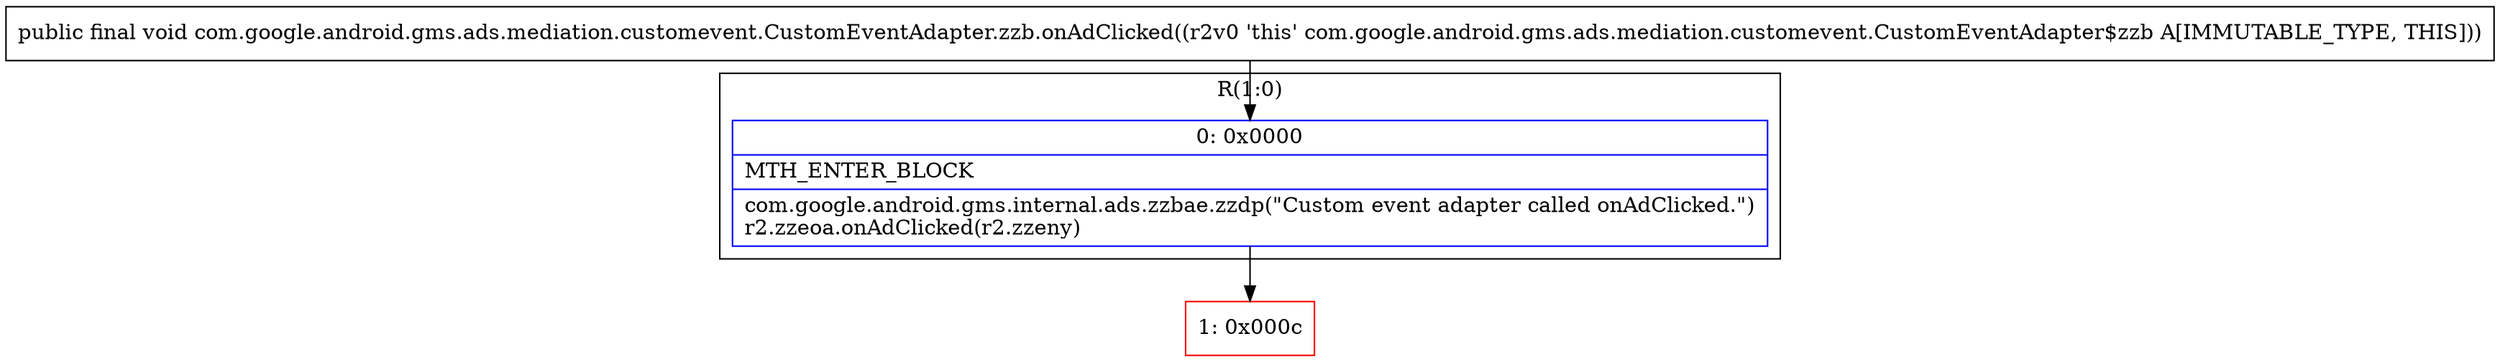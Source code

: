 digraph "CFG forcom.google.android.gms.ads.mediation.customevent.CustomEventAdapter.zzb.onAdClicked()V" {
subgraph cluster_Region_1347358628 {
label = "R(1:0)";
node [shape=record,color=blue];
Node_0 [shape=record,label="{0\:\ 0x0000|MTH_ENTER_BLOCK\l|com.google.android.gms.internal.ads.zzbae.zzdp(\"Custom event adapter called onAdClicked.\")\lr2.zzeoa.onAdClicked(r2.zzeny)\l}"];
}
Node_1 [shape=record,color=red,label="{1\:\ 0x000c}"];
MethodNode[shape=record,label="{public final void com.google.android.gms.ads.mediation.customevent.CustomEventAdapter.zzb.onAdClicked((r2v0 'this' com.google.android.gms.ads.mediation.customevent.CustomEventAdapter$zzb A[IMMUTABLE_TYPE, THIS])) }"];
MethodNode -> Node_0;
Node_0 -> Node_1;
}

